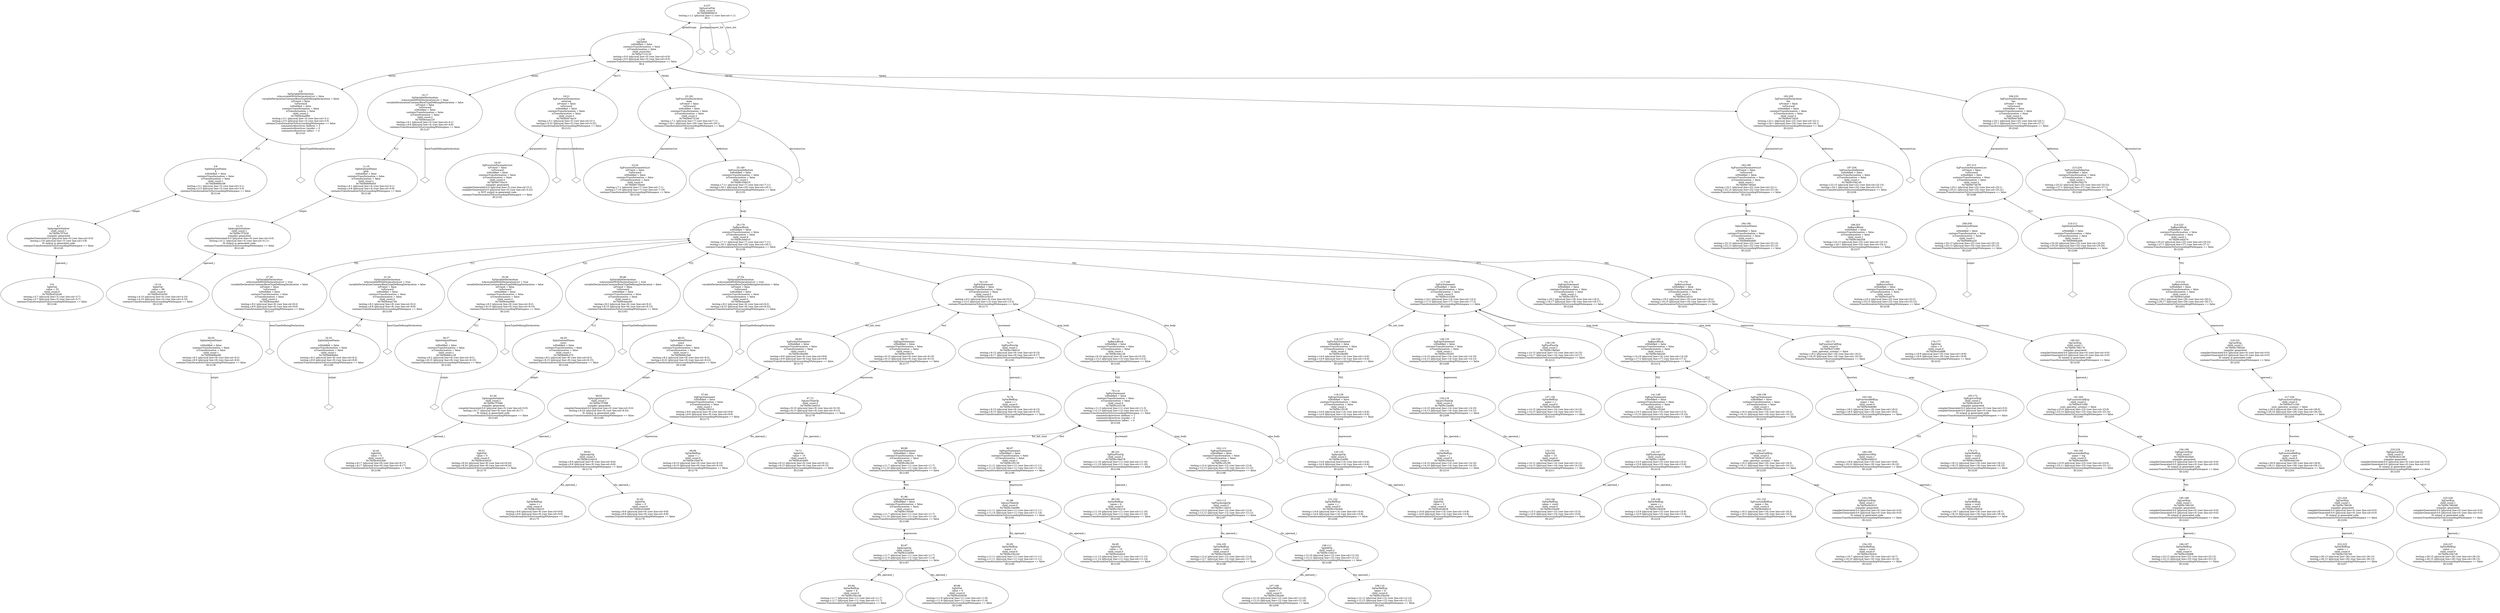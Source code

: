 digraph "G./testing.c.dot" {
"0x7fd59cd2d2e8"[label="5:6\nSgIntVal\n value = 55\nchild_count:0\n0x7fd59cd2d2e8\ntesting.c:3:7 (physical line=3) (raw line:col=3:7)\ntesting.c:3:7 (physical line=3) (raw line:col=3:7)\ncontainsTransformationToSurroundingWhitespace == false\nID:2146\n" ];
"0x7fd59c7f75c0"[label="4:7\nSgAssignInitializer\nchild_count:1\n0x7fd59c7f75c0\ncompiler generated\ncompilerGenerated:0:0 (physical line=0) (raw line:col=0:0)\ntesting.c:3:8 (physical line=3) (raw line:col=3:8)\nIS output in generated code\ncontainsTransformationToSurroundingWhitespace == false\nID:2145\n" ];
"0x7fd59c7f75c0" -> "0x7fd59cd2d2e8"[label="operand_i" dir=both ];
"0x7fd59d68bc08"[label="3:8\nSgInitializedName\nX\nisModified = false\ncontainsTransformation = false\nisTransformation = false\nchild_count:1\n0x7fd59d68bc08\ntesting.c:3:1 (physical line=3) (raw line:col=3:1)\ntesting.c:3:5 (physical line=3) (raw line:col=3:5)\ncontainsTransformationToSurroundingWhitespace == false\nID:2144\n" ];
"0x7fd59d68bc08" -> "0x7fd59c7f75c0"[label="initptr" dir=both ];
"0x7fd59cbadf90"[label="2:9\nSgVariableDeclaration\n isAssociatedWithDeclarationList = false \n variableDeclarationContainsBaseTypeDefiningDeclaration = false \n isFriend = false \n!isForward\nisModified = false\ncontainsTransformation = false\nisTransformation = false\nchild_count:2\n0x7fd59cbadf90\ntesting.c:3:1 (physical line=3) (raw line:col=3:1)\ntesting.c:3:5 (physical line=3) (raw line:col=3:5)\ncontainsTransformationToSurroundingWhitespace == false\ncomments/directives (before) = 2\ncomments/directives (inside) = 0\ncomments/directives (after)  = 0\nID:2143\n" ];
"0x7fd59cbadf90" -> "0x7fd59cbadf90__baseTypeDefiningDeclaration__null"[label="baseTypeDefiningDeclaration" dir=none ];
"0x7fd59cbadf90__baseTypeDefiningDeclaration__null"[label="" shape=diamond ];
"0x7fd59cbadf90" -> "0x7fd59d68bc08"[label="*[1]" dir=both ];
"0x7fd59cd2d350"[label="13:14\nSgIntVal\n value = 99\nchild_count:0\n0x7fd59cd2d350\ntesting.c:4:10 (physical line=4) (raw line:col=4:10)\ntesting.c:4:10 (physical line=4) (raw line:col=4:10)\ncontainsTransformationToSurroundingWhitespace == false\nID:2150\n" ];
"0x7fd59c7f7628"[label="12:15\nSgAssignInitializer\nchild_count:1\n0x7fd59c7f7628\ncompiler generated\ncompilerGenerated:0:0 (physical line=0) (raw line:col=0:0)\ntesting.c:4:11 (physical line=4) (raw line:col=4:11)\nIS output in generated code\ncontainsTransformationToSurroundingWhitespace == false\nID:2149\n" ];
"0x7fd59c7f7628" -> "0x7fd59cd2d350"[label="operand_i" dir=both ];
"0x7fd59d68bd50"[label="11:16\nSgInitializedName\nglob\nisModified = false\ncontainsTransformation = false\nisTransformation = false\nchild_count:1\n0x7fd59d68bd50\ntesting.c:4:1 (physical line=4) (raw line:col=4:1)\ntesting.c:4:8 (physical line=4) (raw line:col=4:8)\ncontainsTransformationToSurroundingWhitespace == false\nID:2148\n" ];
"0x7fd59d68bd50" -> "0x7fd59c7f7628"[label="initptr" dir=both ];
"0x7fd59cbae220"[label="10:17\nSgVariableDeclaration\n isAssociatedWithDeclarationList = false \n variableDeclarationContainsBaseTypeDefiningDeclaration = false \n isFriend = false \n!isForward\nisModified = false\ncontainsTransformation = false\nisTransformation = false\nchild_count:2\n0x7fd59cbae220\ntesting.c:4:1 (physical line=4) (raw line:col=4:1)\ntesting.c:4:8 (physical line=4) (raw line:col=4:8)\ncontainsTransformationToSurroundingWhitespace == false\nID:2147\n" ];
"0x7fd59cbae220" -> "0x7fd59cbae220__baseTypeDefiningDeclaration__null"[label="baseTypeDefiningDeclaration" dir=none ];
"0x7fd59cbae220__baseTypeDefiningDeclaration__null"[label="" shape=diamond ];
"0x7fd59cbae220" -> "0x7fd59d68bd50"[label="*[1]" dir=both ];
"0x7fd59d735a10"[label="19:20\nSgFunctionParameterList\n isFriend = false \n!isForward\nisModified = false\ncontainsTransformation = false\nisTransformation = false\nchild_count:0\n0x7fd59d735a10\ncompiler generated\ncompilerGenerated:0:0 (physical line=5) (raw line:col=5:1)\ncompilerGenerated:0:0 (physical line=5) (raw line:col=5:22)\nis NOT output in generated code\ncontainsTransformationToSurroundingWhitespace == false\nID:2152\n" ];
"0x7fd59d474a10"[label="18:21\nSgFunctionDeclaration\nexternal\n isFriend = false \nisForward\nisModified = false\ncontainsTransformation = false\nisTransformation = false\nchild_count:3\n0x7fd59d474a10\ntesting.c:5:1 (physical line=5) (raw line:col=5:1)\ntesting.c:5:22 (physical line=5) (raw line:col=5:22)\ncontainsTransformationToSurroundingWhitespace == false\nID:2151\n" ];
"0x7fd59d474a10" -> "0x7fd59d735a10"[label="parameterList" dir=both ];
"0x7fd59d474a10" -> "0x7fd59d474a10__decoratorList__null"[label="decoratorList" dir=none ];
"0x7fd59d474a10__decoratorList__null"[label="" shape=diamond ];
"0x7fd59d474a10" -> "0x7fd59d474a10__definition__null"[label="definition" dir=none ];
"0x7fd59d474a10__definition__null"[label="" shape=diamond ];
"0x7fd59d735eb0"[label="23:24\nSgFunctionParameterList\n isFriend = false \n!isForward\nisModified = false\ncontainsTransformation = false\nisTransformation = false\nchild_count:0\n0x7fd59d735eb0\ntesting.c:7:1 (physical line=7) (raw line:col=7:1)\ntesting.c:7:10 (physical line=7) (raw line:col=7:10)\ncontainsTransformationToSurroundingWhitespace == false\nID:2154\n" ];
"0x7fd59d68be98"[label="28:29\nSgInitializedName\ni\nisModified = false\ncontainsTransformation = false\nisTransformation = false\nchild_count:1\n0x7fd59d68be98\ntesting.c:8:2 (physical line=8) (raw line:col=8:2)\ntesting.c:8:6 (physical line=8) (raw line:col=8:6)\ncontainsTransformationToSurroundingWhitespace == false\nID:2158\n" ];
"0x7fd59d68be98" -> "0x7fd59d68be98__initptr__null"[label="initptr" dir=none ];
"0x7fd59d68be98__initptr__null"[label="" shape=diamond ];
"0x7fd59cbae4b0"[label="27:30\nSgVariableDeclaration\n isAssociatedWithDeclarationList = true \n variableDeclarationContainsBaseTypeDefiningDeclaration = false \n isFriend = false \n!isForward\nisModified = false\ncontainsTransformation = false\nisTransformation = false\nchild_count:2\n0x7fd59cbae4b0\ntesting.c:8:2 (physical line=8) (raw line:col=8:2)\ntesting.c:8:6 (physical line=8) (raw line:col=8:6)\ncontainsTransformationToSurroundingWhitespace == false\nID:2157\n" ];
"0x7fd59cbae4b0" -> "0x7fd59cbae4b0__baseTypeDefiningDeclaration__null"[label="baseTypeDefiningDeclaration" dir=none ];
"0x7fd59cbae4b0__baseTypeDefiningDeclaration__null"[label="" shape=diamond ];
"0x7fd59cbae4b0" -> "0x7fd59d68be98"[label="*[1]" dir=both ];
"0x7fd59d68bfe0"[label="32:33\nSgInitializedName\nj\nisModified = false\ncontainsTransformation = false\nisTransformation = false\nchild_count:1\n0x7fd59d68bfe0\ntesting.c:8:2 (physical line=8) (raw line:col=8:2)\ntesting.c:8:8 (physical line=8) (raw line:col=8:8)\ncontainsTransformationToSurroundingWhitespace == false\nID:2160\n" ];
"0x7fd59d68bfe0" -> "0x7fd59d68bfe0__initptr__null"[label="initptr" dir=none ];
"0x7fd59d68bfe0__initptr__null"[label="" shape=diamond ];
"0x7fd59cbae740"[label="31:34\nSgVariableDeclaration\n isAssociatedWithDeclarationList = true \n variableDeclarationContainsBaseTypeDefiningDeclaration = false \n isFriend = false \n!isForward\nisModified = false\ncontainsTransformation = false\nisTransformation = false\nchild_count:2\n0x7fd59cbae740\ntesting.c:8:2 (physical line=8) (raw line:col=8:2)\ntesting.c:8:8 (physical line=8) (raw line:col=8:8)\ncontainsTransformationToSurroundingWhitespace == false\nID:2159\n" ];
"0x7fd59cbae740" -> "0x7fd59cbae740__baseTypeDefiningDeclaration__null"[label="baseTypeDefiningDeclaration" dir=none ];
"0x7fd59cbae740__baseTypeDefiningDeclaration__null"[label="" shape=diamond ];
"0x7fd59cbae740" -> "0x7fd59d68bfe0"[label="*[1]" dir=both ];
"0x7fd59d68c128"[label="36:37\nSgInitializedName\nk\nisModified = false\ncontainsTransformation = false\nisTransformation = false\nchild_count:1\n0x7fd59d68c128\ntesting.c:8:2 (physical line=8) (raw line:col=8:2)\ntesting.c:8:10 (physical line=8) (raw line:col=8:10)\ncontainsTransformationToSurroundingWhitespace == false\nID:2162\n" ];
"0x7fd59d68c128" -> "0x7fd59d68c128__initptr__null"[label="initptr" dir=none ];
"0x7fd59d68c128__initptr__null"[label="" shape=diamond ];
"0x7fd59cbae9d0"[label="35:38\nSgVariableDeclaration\n isAssociatedWithDeclarationList = true \n variableDeclarationContainsBaseTypeDefiningDeclaration = false \n isFriend = false \n!isForward\nisModified = false\ncontainsTransformation = false\nisTransformation = false\nchild_count:2\n0x7fd59cbae9d0\ntesting.c:8:2 (physical line=8) (raw line:col=8:2)\ntesting.c:8:10 (physical line=8) (raw line:col=8:10)\ncontainsTransformationToSurroundingWhitespace == false\nID:2161\n" ];
"0x7fd59cbae9d0" -> "0x7fd59cbae9d0__baseTypeDefiningDeclaration__null"[label="baseTypeDefiningDeclaration" dir=none ];
"0x7fd59cbae9d0__baseTypeDefiningDeclaration__null"[label="" shape=diamond ];
"0x7fd59cbae9d0" -> "0x7fd59d68c128"[label="*[1]" dir=both ];
"0x7fd59cd2d3b8"[label="42:43\nSgIntVal\n value = 0\nchild_count:0\n0x7fd59cd2d3b8\ntesting.c:8:17 (physical line=8) (raw line:col=8:17)\ntesting.c:8:17 (physical line=8) (raw line:col=8:17)\ncontainsTransformationToSurroundingWhitespace == false\nID:2166\n" ];
"0x7fd59c7f7690"[label="41:44\nSgAssignInitializer\nchild_count:1\n0x7fd59c7f7690\ncompiler generated\ncompilerGenerated:0:0 (physical line=0) (raw line:col=0:0)\ntesting.c:8:17 (physical line=8) (raw line:col=8:17)\nIS output in generated code\ncontainsTransformationToSurroundingWhitespace == false\nID:2165\n" ];
"0x7fd59c7f7690" -> "0x7fd59cd2d3b8"[label="operand_i" dir=both ];
"0x7fd59d68c270"[label="40:45\nSgInitializedName\nsum1\nisModified = false\ncontainsTransformation = false\nisTransformation = false\nchild_count:1\n0x7fd59d68c270\ntesting.c:8:2 (physical line=8) (raw line:col=8:2)\ntesting.c:8:15 (physical line=8) (raw line:col=8:15)\ncontainsTransformationToSurroundingWhitespace == false\nID:2164\n" ];
"0x7fd59d68c270" -> "0x7fd59c7f7690"[label="initptr" dir=both ];
"0x7fd59cbaec60"[label="39:46\nSgVariableDeclaration\n isAssociatedWithDeclarationList = true \n variableDeclarationContainsBaseTypeDefiningDeclaration = false \n isFriend = false \n!isForward\nisModified = false\ncontainsTransformation = false\nisTransformation = false\nchild_count:2\n0x7fd59cbaec60\ntesting.c:8:2 (physical line=8) (raw line:col=8:2)\ntesting.c:8:15 (physical line=8) (raw line:col=8:15)\ncontainsTransformationToSurroundingWhitespace == false\nID:2163\n" ];
"0x7fd59cbaec60" -> "0x7fd59cbaec60__baseTypeDefiningDeclaration__null"[label="baseTypeDefiningDeclaration" dir=none ];
"0x7fd59cbaec60__baseTypeDefiningDeclaration__null"[label="" shape=diamond ];
"0x7fd59cbaec60" -> "0x7fd59d68c270"[label="*[1]" dir=both ];
"0x7fd59cd2d420"[label="50:51\nSgIntVal\n value = 0\nchild_count:0\n0x7fd59cd2d420\ntesting.c:8:24 (physical line=8) (raw line:col=8:24)\ntesting.c:8:24 (physical line=8) (raw line:col=8:24)\ncontainsTransformationToSurroundingWhitespace == false\nID:2170\n" ];
"0x7fd59c7f76f8"[label="49:52\nSgAssignInitializer\nchild_count:1\n0x7fd59c7f76f8\ncompiler generated\ncompilerGenerated:0:0 (physical line=0) (raw line:col=0:0)\ntesting.c:8:24 (physical line=8) (raw line:col=8:24)\nIS output in generated code\ncontainsTransformationToSurroundingWhitespace == false\nID:2169\n" ];
"0x7fd59c7f76f8" -> "0x7fd59cd2d420"[label="operand_i" dir=both ];
"0x7fd59d68c3b8"[label="48:53\nSgInitializedName\nsum2\nisModified = false\ncontainsTransformation = false\nisTransformation = false\nchild_count:1\n0x7fd59d68c3b8\ntesting.c:8:2 (physical line=8) (raw line:col=8:2)\ntesting.c:8:22 (physical line=8) (raw line:col=8:22)\ncontainsTransformationToSurroundingWhitespace == false\nID:2168\n" ];
"0x7fd59d68c3b8" -> "0x7fd59c7f76f8"[label="initptr" dir=both ];
"0x7fd59cbaeef0"[label="47:54\nSgVariableDeclaration\n isAssociatedWithDeclarationList = true \n variableDeclarationContainsBaseTypeDefiningDeclaration = false \n isFriend = false \n!isForward\nisModified = false\ncontainsTransformation = false\nisTransformation = false\nchild_count:2\n0x7fd59cbaeef0\ntesting.c:8:2 (physical line=8) (raw line:col=8:2)\ntesting.c:8:22 (physical line=8) (raw line:col=8:22)\ncontainsTransformationToSurroundingWhitespace == false\nID:2167\n" ];
"0x7fd59cbaeef0" -> "0x7fd59cbaeef0__baseTypeDefiningDeclaration__null"[label="baseTypeDefiningDeclaration" dir=none ];
"0x7fd59cbaeef0__baseTypeDefiningDeclaration__null"[label="" shape=diamond ];
"0x7fd59cbaeef0" -> "0x7fd59d68c3b8"[label="*[1]" dir=both ];
"0x7fd59c25b010"[label="59:60\nSgVarRefExp\n name = i\nchild_count:0\n0x7fd59c25b010\ntesting.c:9:6 (physical line=9) (raw line:col=9:6)\ntesting.c:9:6 (physical line=9) (raw line:col=9:6)\ncontainsTransformationToSurroundingWhitespace == false\nID:2175\n" ];
"0x7fd59cd2d488"[label="61:62\nSgIntVal\n value = 0\nchild_count:0\n0x7fd59cd2d488\ntesting.c:9:8 (physical line=9) (raw line:col=9:8)\ntesting.c:9:8 (physical line=9) (raw line:col=9:8)\ncontainsTransformationToSurroundingWhitespace == false\nID:2176\n" ];
"0x7fd59c224010"[label="58:63\nSgAssignOp\nchild_count:2\n0x7fd59c224010\ntesting.c:9:6 (physical line=9) (raw line:col=9:6)\ntesting.c:9:8 (physical line=9) (raw line:col=9:8)\ncontainsTransformationToSurroundingWhitespace == false\nID:2174\n" ];
"0x7fd59c224010" -> "0x7fd59c25b010"[label="lhs_operand_i" dir=both ];
"0x7fd59c224010" -> "0x7fd59cd2d488"[label="rhs_operand_i" dir=both ];
"0x7fd59c1f5010"[label="57:64\nSgExprStatement\nisModified = false\ncontainsTransformation = false\nisTransformation = false\nchild_count:1\n0x7fd59c1f5010\ntesting.c:9:6 (physical line=9) (raw line:col=9:6)\ntesting.c:9:9 (physical line=9) (raw line:col=9:9)\ncontainsTransformationToSurroundingWhitespace == false\nID:2173\n" ];
"0x7fd59c1f5010" -> "0x7fd59c224010"[label="expression" dir=both ];
"0x7fd59c28e080"[label="56:65\nSgForInitStatement\nisModified = false\ncontainsTransformation = false\nisTransformation = false\nchild_count:1\n0x7fd59c28e080\ntesting.c:9:6 (physical line=9) (raw line:col=9:6)\ntesting.c:9:9 (physical line=9) (raw line:col=9:9)\ncontainsTransformationToSurroundingWhitespace == false\nID:2172\n" ];
"0x7fd59c28e080" -> "0x7fd59c1f5010"[label="*[0]" dir=both ];
"0x7fd59c25b078"[label="68:69\nSgVarRefExp\n name = i\nchild_count:0\n0x7fd59c25b078\ntesting.c:9:10 (physical line=9) (raw line:col=9:10)\ntesting.c:9:10 (physical line=9) (raw line:col=9:10)\ncontainsTransformationToSurroundingWhitespace == false\nID:2179\n" ];
"0x7fd59cd2d4f0"[label="70:71\nSgIntVal\n value = 10\nchild_count:0\n0x7fd59cd2d4f0\ntesting.c:9:12 (physical line=9) (raw line:col=9:12)\ntesting.c:9:13 (physical line=9) (raw line:col=9:13)\ncontainsTransformationToSurroundingWhitespace == false\nID:2180\n" ];
"0x7fd59c1be010"[label="67:72\nSgLessThanOp\nchild_count:2\n0x7fd59c1be010\ntesting.c:9:10 (physical line=9) (raw line:col=9:10)\ntesting.c:9:13 (physical line=9) (raw line:col=9:13)\ncontainsTransformationToSurroundingWhitespace == false\nID:2178\n" ];
"0x7fd59c1be010" -> "0x7fd59c25b078"[label="lhs_operand_i" dir=both ];
"0x7fd59c1be010" -> "0x7fd59cd2d4f0"[label="rhs_operand_i" dir=both ];
"0x7fd59c1f5070"[label="66:73\nSgExprStatement\nisModified = false\ncontainsTransformation = false\nisTransformation = false\nchild_count:1\n0x7fd59c1f5070\ntesting.c:9:10 (physical line=9) (raw line:col=9:10)\ntesting.c:9:13 (physical line=9) (raw line:col=9:13)\ncontainsTransformationToSurroundingWhitespace == false\nID:2177\n" ];
"0x7fd59c1f5070" -> "0x7fd59c1be010"[label="expression" dir=both ];
"0x7fd59c25b0e0"[label="75:76\nSgVarRefExp\n name = i\nchild_count:0\n0x7fd59c25b0e0\ntesting.c:9:15 (physical line=9) (raw line:col=9:15)\ntesting.c:9:15 (physical line=9) (raw line:col=9:15)\ncontainsTransformationToSurroundingWhitespace == false\nID:2182\n" ];
"0x7fd59c18b010"[label="74:77\nSgPlusPlusOp\nchild_count:1\n0x7fd59c18b010\ntesting.c:9:15 (physical line=9) (raw line:col=9:15)\ntesting.c:9:17 (physical line=9) (raw line:col=9:17)\ncontainsTransformationToSurroundingWhitespace == false\nID:2181\n" ];
"0x7fd59c18b010" -> "0x7fd59c25b0e0"[label="operand_i" dir=both ];
"0x7fd59c25b148"[label="83:84\nSgVarRefExp\n name = k\nchild_count:0\n0x7fd59c25b148\ntesting.c:11:7 (physical line=11) (raw line:col=11:7)\ntesting.c:11:7 (physical line=11) (raw line:col=11:7)\ncontainsTransformationToSurroundingWhitespace == false\nID:2188\n" ];
"0x7fd59cd2d558"[label="85:86\nSgIntVal\n value = 0\nchild_count:0\n0x7fd59cd2d558\ntesting.c:11:9 (physical line=11) (raw line:col=11:9)\ntesting.c:11:9 (physical line=11) (raw line:col=11:9)\ncontainsTransformationToSurroundingWhitespace == false\nID:2189\n" ];
"0x7fd59c224080"[label="82:87\nSgAssignOp\nchild_count:2\n0x7fd59c224080\ntesting.c:11:7 (physical line=11) (raw line:col=11:7)\ntesting.c:11:9 (physical line=11) (raw line:col=11:9)\ncontainsTransformationToSurroundingWhitespace == false\nID:2187\n" ];
"0x7fd59c224080" -> "0x7fd59c25b148"[label="lhs_operand_i" dir=both ];
"0x7fd59c224080" -> "0x7fd59cd2d558"[label="rhs_operand_i" dir=both ];
"0x7fd59c1f50d0"[label="81:88\nSgExprStatement\nisModified = false\ncontainsTransformation = false\nisTransformation = false\nchild_count:1\n0x7fd59c1f50d0\ntesting.c:11:7 (physical line=11) (raw line:col=11:7)\ntesting.c:11:10 (physical line=11) (raw line:col=11:10)\ncontainsTransformationToSurroundingWhitespace == false\nID:2186\n" ];
"0x7fd59c1f50d0" -> "0x7fd59c224080"[label="expression" dir=both ];
"0x7fd59c28e160"[label="80:89\nSgForInitStatement\nisModified = false\ncontainsTransformation = false\nisTransformation = false\nchild_count:1\n0x7fd59c28e160\ntesting.c:11:7 (physical line=11) (raw line:col=11:7)\ntesting.c:11:10 (physical line=11) (raw line:col=11:10)\ncontainsTransformationToSurroundingWhitespace == false\nID:2185\n" ];
"0x7fd59c28e160" -> "0x7fd59c1f50d0"[label="*[0]" dir=both ];
"0x7fd59c25b1b0"[label="92:93\nSgVarRefExp\n name = k\nchild_count:0\n0x7fd59c25b1b0\ntesting.c:11:11 (physical line=11) (raw line:col=11:11)\ntesting.c:11:11 (physical line=11) (raw line:col=11:11)\ncontainsTransformationToSurroundingWhitespace == false\nID:2192\n" ];
"0x7fd59cd2d5c0"[label="94:95\nSgIntVal\n value = 10\nchild_count:0\n0x7fd59cd2d5c0\ntesting.c:11:13 (physical line=11) (raw line:col=11:13)\ntesting.c:11:14 (physical line=11) (raw line:col=11:14)\ncontainsTransformationToSurroundingWhitespace == false\nID:2193\n" ];
"0x7fd59c1be080"[label="91:96\nSgLessThanOp\nchild_count:2\n0x7fd59c1be080\ntesting.c:11:11 (physical line=11) (raw line:col=11:11)\ntesting.c:11:14 (physical line=11) (raw line:col=11:14)\ncontainsTransformationToSurroundingWhitespace == false\nID:2191\n" ];
"0x7fd59c1be080" -> "0x7fd59c25b1b0"[label="lhs_operand_i" dir=both ];
"0x7fd59c1be080" -> "0x7fd59cd2d5c0"[label="rhs_operand_i" dir=both ];
"0x7fd59c1f5130"[label="90:97\nSgExprStatement\nisModified = false\ncontainsTransformation = false\nisTransformation = false\nchild_count:1\n0x7fd59c1f5130\ntesting.c:11:11 (physical line=11) (raw line:col=11:11)\ntesting.c:11:14 (physical line=11) (raw line:col=11:14)\ncontainsTransformationToSurroundingWhitespace == false\nID:2190\n" ];
"0x7fd59c1f5130" -> "0x7fd59c1be080"[label="expression" dir=both ];
"0x7fd59c25b218"[label="99:100\nSgVarRefExp\n name = k\nchild_count:0\n0x7fd59c25b218\ntesting.c:11:16 (physical line=11) (raw line:col=11:16)\ntesting.c:11:16 (physical line=11) (raw line:col=11:16)\ncontainsTransformationToSurroundingWhitespace == false\nID:2195\n" ];
"0x7fd59c18b078"[label="98:101\nSgPlusPlusOp\nchild_count:1\n0x7fd59c18b078\ntesting.c:11:16 (physical line=11) (raw line:col=11:16)\ntesting.c:11:18 (physical line=11) (raw line:col=11:18)\ncontainsTransformationToSurroundingWhitespace == false\nID:2194\n" ];
"0x7fd59c18b078" -> "0x7fd59c25b218"[label="operand_i" dir=both ];
"0x7fd59c25b280"[label="104:105\nSgVarRefExp\n name = sum1\nchild_count:0\n0x7fd59c25b280\ntesting.c:12:4 (physical line=12) (raw line:col=12:4)\ntesting.c:12:7 (physical line=12) (raw line:col=12:7)\ncontainsTransformationToSurroundingWhitespace == false\nID:2198\n" ];
"0x7fd59c25b2e8"[label="107:108\nSgVarRefExp\n name = i\nchild_count:0\n0x7fd59c25b2e8\ntesting.c:12:10 (physical line=12) (raw line:col=12:10)\ntesting.c:12:10 (physical line=12) (raw line:col=12:10)\ncontainsTransformationToSurroundingWhitespace == false\nID:2200\n" ];
"0x7fd59c25b350"[label="109:110\nSgVarRefExp\n name = k\nchild_count:0\n0x7fd59c25b350\ntesting.c:12:12 (physical line=12) (raw line:col=12:12)\ntesting.c:12:12 (physical line=12) (raw line:col=12:12)\ncontainsTransformationToSurroundingWhitespace == false\nID:2201\n" ];
"0x7fd59c154010"[label="106:111\nSgAddOp\nchild_count:2\n0x7fd59c154010\ntesting.c:12:10 (physical line=12) (raw line:col=12:10)\ntesting.c:12:12 (physical line=12) (raw line:col=12:12)\ncontainsTransformationToSurroundingWhitespace == false\nID:2199\n" ];
"0x7fd59c154010" -> "0x7fd59c25b2e8"[label="lhs_operand_i" dir=both ];
"0x7fd59c154010" -> "0x7fd59c25b350"[label="rhs_operand_i" dir=both ];
"0x7fd59c11d010"[label="103:112\nSgPlusAssignOp\nchild_count:2\n0x7fd59c11d010\ntesting.c:12:4 (physical line=12) (raw line:col=12:4)\ntesting.c:12:12 (physical line=12) (raw line:col=12:12)\ncontainsTransformationToSurroundingWhitespace == false\nID:2197\n" ];
"0x7fd59c11d010" -> "0x7fd59c25b280"[label="lhs_operand_i" dir=both ];
"0x7fd59c11d010" -> "0x7fd59c154010"[label="rhs_operand_i" dir=both ];
"0x7fd59c1f5190"[label="102:113\nSgExprStatement\nisModified = false\ncontainsTransformation = false\nisTransformation = false\nchild_count:1\n0x7fd59c1f5190\ntesting.c:12:4 (physical line=12) (raw line:col=12:4)\ntesting.c:12:13 (physical line=12) (raw line:col=12:13)\ncontainsTransformationToSurroundingWhitespace == false\nID:2196\n" ];
"0x7fd59c1f5190" -> "0x7fd59c11d010"[label="expression" dir=both ];
"0x7fd59c2c5138"[label="79:114\nSgForStatement\nisModified = false\ncontainsTransformation = false\nisTransformation = false\nchild_count:5\n0x7fd59c2c5138\ntesting.c:11:3 (physical line=11) (raw line:col=11:3)\ntesting.c:12:13 (physical line=12) (raw line:col=12:13)\ncontainsTransformationToSurroundingWhitespace == false\ncomments/directives (before) = 1\ncomments/directives (inside) = 0\ncomments/directives (after)  = 0\nID:2184\n" ];
"0x7fd59c2c5138" -> "0x7fd59c28e160"[label="for_init_stmt" dir=both ];
"0x7fd59c2c5138" -> "0x7fd59c1f5130"[label="test" dir=both ];
"0x7fd59c2c5138" -> "0x7fd59c18b078"[label="increment" dir=both ];
"0x7fd59c2c5138" -> "0x7fd59c1f5190"[label="loop_body" dir=both ];
"0x7fd59c2c5138" -> "0x7fd59c2c5138__else_body__null"[label="else_body" dir=none ];
"0x7fd59c2c5138__else_body__null"[label="" shape=diamond ];
"0x7fd59c3eb128"[label="78:115\nSgBasicBlock\nisModified = false\ncontainsTransformation = false\nisTransformation = false\nchild_count:1\n0x7fd59c3eb128\ntesting.c:9:19 (physical line=9) (raw line:col=9:19)\ntesting.c:13:2 (physical line=13) (raw line:col=13:2)\ncontainsTransformationToSurroundingWhitespace == false\nID:2183\n" ];
"0x7fd59c3eb128" -> "0x7fd59c2c5138"[label="*[0]" dir=both ];
"0x7fd59c2c5010"[label="55:116\nSgForStatement\nisModified = false\ncontainsTransformation = false\nisTransformation = false\nchild_count:5\n0x7fd59c2c5010\ntesting.c:9:2 (physical line=9) (raw line:col=9:2)\ntesting.c:13:2 (physical line=13) (raw line:col=13:2)\ncontainsTransformationToSurroundingWhitespace == false\nID:2171\n" ];
"0x7fd59c2c5010" -> "0x7fd59c28e080"[label="for_init_stmt" dir=both ];
"0x7fd59c2c5010" -> "0x7fd59c1f5070"[label="test" dir=both ];
"0x7fd59c2c5010" -> "0x7fd59c18b010"[label="increment" dir=both ];
"0x7fd59c2c5010" -> "0x7fd59c3eb128"[label="loop_body" dir=both ];
"0x7fd59c2c5010" -> "0x7fd59c2c5010__else_body__null"[label="else_body" dir=none ];
"0x7fd59c2c5010__else_body__null"[label="" shape=diamond ];
"0x7fd59c25b3b8"[label="121:122\nSgVarRefExp\n name = j\nchild_count:0\n0x7fd59c25b3b8\ntesting.c:14:6 (physical line=14) (raw line:col=14:6)\ntesting.c:14:6 (physical line=14) (raw line:col=14:6)\ncontainsTransformationToSurroundingWhitespace == false\nID:2206\n" ];
"0x7fd59cd2d628"[label="123:124\nSgIntVal\n value = 0\nchild_count:0\n0x7fd59cd2d628\ntesting.c:14:8 (physical line=14) (raw line:col=14:8)\ntesting.c:14:8 (physical line=14) (raw line:col=14:8)\ncontainsTransformationToSurroundingWhitespace == false\nID:2207\n" ];
"0x7fd59c2240f0"[label="120:125\nSgAssignOp\nchild_count:2\n0x7fd59c2240f0\ntesting.c:14:6 (physical line=14) (raw line:col=14:6)\ntesting.c:14:8 (physical line=14) (raw line:col=14:8)\ncontainsTransformationToSurroundingWhitespace == false\nID:2205\n" ];
"0x7fd59c2240f0" -> "0x7fd59c25b3b8"[label="lhs_operand_i" dir=both ];
"0x7fd59c2240f0" -> "0x7fd59cd2d628"[label="rhs_operand_i" dir=both ];
"0x7fd59c1f51f0"[label="119:126\nSgExprStatement\nisModified = false\ncontainsTransformation = false\nisTransformation = false\nchild_count:1\n0x7fd59c1f51f0\ntesting.c:14:6 (physical line=14) (raw line:col=14:6)\ntesting.c:14:9 (physical line=14) (raw line:col=14:9)\ncontainsTransformationToSurroundingWhitespace == false\nID:2204\n" ];
"0x7fd59c1f51f0" -> "0x7fd59c2240f0"[label="expression" dir=both ];
"0x7fd59c28e0f0"[label="118:127\nSgForInitStatement\nisModified = false\ncontainsTransformation = false\nisTransformation = false\nchild_count:1\n0x7fd59c28e0f0\ntesting.c:14:6 (physical line=14) (raw line:col=14:6)\ntesting.c:14:9 (physical line=14) (raw line:col=14:9)\ncontainsTransformationToSurroundingWhitespace == false\nID:2203\n" ];
"0x7fd59c28e0f0" -> "0x7fd59c1f51f0"[label="*[0]" dir=both ];
"0x7fd59c25b420"[label="130:131\nSgVarRefExp\n name = j\nchild_count:0\n0x7fd59c25b420\ntesting.c:14:10 (physical line=14) (raw line:col=14:10)\ntesting.c:14:10 (physical line=14) (raw line:col=14:10)\ncontainsTransformationToSurroundingWhitespace == false\nID:2210\n" ];
"0x7fd59cd2d690"[label="132:133\nSgIntVal\n value = 10\nchild_count:0\n0x7fd59cd2d690\ntesting.c:14:12 (physical line=14) (raw line:col=14:12)\ntesting.c:14:13 (physical line=14) (raw line:col=14:13)\ncontainsTransformationToSurroundingWhitespace == false\nID:2211\n" ];
"0x7fd59c1be0f0"[label="129:134\nSgLessThanOp\nchild_count:2\n0x7fd59c1be0f0\ntesting.c:14:10 (physical line=14) (raw line:col=14:10)\ntesting.c:14:13 (physical line=14) (raw line:col=14:13)\ncontainsTransformationToSurroundingWhitespace == false\nID:2209\n" ];
"0x7fd59c1be0f0" -> "0x7fd59c25b420"[label="lhs_operand_i" dir=both ];
"0x7fd59c1be0f0" -> "0x7fd59cd2d690"[label="rhs_operand_i" dir=both ];
"0x7fd59c1f5250"[label="128:135\nSgExprStatement\nisModified = false\ncontainsTransformation = false\nisTransformation = false\nchild_count:1\n0x7fd59c1f5250\ntesting.c:14:10 (physical line=14) (raw line:col=14:10)\ntesting.c:14:13 (physical line=14) (raw line:col=14:13)\ncontainsTransformationToSurroundingWhitespace == false\nID:2208\n" ];
"0x7fd59c1f5250" -> "0x7fd59c1be0f0"[label="expression" dir=both ];
"0x7fd59c25b488"[label="137:138\nSgVarRefExp\n name = j\nchild_count:0\n0x7fd59c25b488\ntesting.c:14:15 (physical line=14) (raw line:col=14:15)\ntesting.c:14:15 (physical line=14) (raw line:col=14:15)\ncontainsTransformationToSurroundingWhitespace == false\nID:2213\n" ];
"0x7fd59c18b0e0"[label="136:139\nSgPlusPlusOp\nchild_count:1\n0x7fd59c18b0e0\ntesting.c:14:15 (physical line=14) (raw line:col=14:15)\ntesting.c:14:17 (physical line=14) (raw line:col=14:17)\ncontainsTransformationToSurroundingWhitespace == false\nID:2212\n" ];
"0x7fd59c18b0e0" -> "0x7fd59c25b488"[label="operand_i" dir=both ];
"0x7fd59c25b4f0"[label="143:144\nSgVarRefExp\n name = sum2\nchild_count:0\n0x7fd59c25b4f0\ntesting.c:15:3 (physical line=15) (raw line:col=15:3)\ntesting.c:15:6 (physical line=15) (raw line:col=15:6)\ncontainsTransformationToSurroundingWhitespace == false\nID:2217\n" ];
"0x7fd59c25b558"[label="145:146\nSgVarRefExp\n name = j\nchild_count:0\n0x7fd59c25b558\ntesting.c:15:9 (physical line=15) (raw line:col=15:9)\ntesting.c:15:9 (physical line=15) (raw line:col=15:9)\ncontainsTransformationToSurroundingWhitespace == false\nID:2218\n" ];
"0x7fd59c11d080"[label="142:147\nSgPlusAssignOp\nchild_count:2\n0x7fd59c11d080\ntesting.c:15:3 (physical line=15) (raw line:col=15:3)\ntesting.c:15:9 (physical line=15) (raw line:col=15:9)\ncontainsTransformationToSurroundingWhitespace == false\nID:2216\n" ];
"0x7fd59c11d080" -> "0x7fd59c25b4f0"[label="lhs_operand_i" dir=both ];
"0x7fd59c11d080" -> "0x7fd59c25b558"[label="rhs_operand_i" dir=both ];
"0x7fd59c1f52b0"[label="141:148\nSgExprStatement\nisModified = false\ncontainsTransformation = false\nisTransformation = false\nchild_count:1\n0x7fd59c1f52b0\ntesting.c:15:3 (physical line=15) (raw line:col=15:3)\ntesting.c:15:10 (physical line=15) (raw line:col=15:10)\ncontainsTransformationToSurroundingWhitespace == false\nID:2215\n" ];
"0x7fd59c1f52b0" -> "0x7fd59c11d080"[label="expression" dir=both ];
"0x7fd59c0e6010"[label="151:152\nSgFunctionRefExp\n name = foo\nchild_count:0\n0x7fd59c0e6010\ntesting.c:16:3 (physical line=16) (raw line:col=16:3)\ntesting.c:16:5 (physical line=16) (raw line:col=16:5)\ncontainsTransformationToSurroundingWhitespace == false\nID:2221\n" ];
"0x7fd59c25b5c0"[label="154:155\nSgVarRefExp\n name = sum2\nchild_count:0\n0x7fd59c25b5c0\ntesting.c:16:7 (physical line=16) (raw line:col=16:7)\ntesting.c:16:10 (physical line=16) (raw line:col=16:10)\ncontainsTransformationToSurroundingWhitespace == false\nID:2223\n" ];
"0x7fd59c0b3010"[label="153:156\nSgExprListExp\nchild_count:1\n0x7fd59c0b3010\ncompiler generated\ncompilerGenerated:0:0 (physical line=0) (raw line:col=0:0)\ncompilerGenerated:0:0 (physical line=0) (raw line:col=0:0)\nIS output in generated code\ncontainsTransformationToSurroundingWhitespace == false\nID:2222\n" ];
"0x7fd59c0b3010" -> "0x7fd59c25b5c0"[label="*[0]" dir=both ];
"0x7fd59c07c010"[label="150:157\nSgFunctionCallExp\nchild_count:2\n0x7fd59c07c010\nuses_operator_syntax() = false\ntesting.c:16:3 (physical line=16) (raw line:col=16:3)\ntesting.c:16:11 (physical line=16) (raw line:col=16:11)\ncontainsTransformationToSurroundingWhitespace == false\nID:2220\n" ];
"0x7fd59c07c010" -> "0x7fd59c0e6010"[label="function" dir=both ];
"0x7fd59c07c010" -> "0x7fd59c0b3010"[label="args" dir=both ];
"0x7fd59c1f5310"[label="149:158\nSgExprStatement\nisModified = false\ncontainsTransformation = false\nisTransformation = false\nchild_count:1\n0x7fd59c1f5310\ntesting.c:16:3 (physical line=16) (raw line:col=16:3)\ntesting.c:16:12 (physical line=16) (raw line:col=16:12)\ncontainsTransformationToSurroundingWhitespace == false\nID:2219\n" ];
"0x7fd59c1f5310" -> "0x7fd59c07c010"[label="expression" dir=both ];
"0x7fd59c3eb240"[label="140:159\nSgBasicBlock\nisModified = false\ncontainsTransformation = false\nisTransformation = false\nchild_count:2\n0x7fd59c3eb240\ntesting.c:14:19 (physical line=14) (raw line:col=14:19)\ntesting.c:17:2 (physical line=17) (raw line:col=17:2)\ncontainsTransformationToSurroundingWhitespace == false\nID:2214\n" ];
"0x7fd59c3eb240" -> "0x7fd59c1f52b0"[label="*[0]" dir=both ];
"0x7fd59c3eb240" -> "0x7fd59c1f5310"[label="*[1]" dir=both ];
"0x7fd59c2c5260"[label="117:160\nSgForStatement\nisModified = false\ncontainsTransformation = false\nisTransformation = false\nchild_count:5\n0x7fd59c2c5260\ntesting.c:14:2 (physical line=14) (raw line:col=14:2)\ntesting.c:17:2 (physical line=17) (raw line:col=17:2)\ncontainsTransformationToSurroundingWhitespace == false\nID:2202\n" ];
"0x7fd59c2c5260" -> "0x7fd59c28e0f0"[label="for_init_stmt" dir=both ];
"0x7fd59c2c5260" -> "0x7fd59c1f5250"[label="test" dir=both ];
"0x7fd59c2c5260" -> "0x7fd59c18b0e0"[label="increment" dir=both ];
"0x7fd59c2c5260" -> "0x7fd59c3eb240"[label="loop_body" dir=both ];
"0x7fd59c2c5260" -> "0x7fd59c2c5260__else_body__null"[label="else_body" dir=none ];
"0x7fd59c2c5260__else_body__null"[label="" shape=diamond ];
"0x7fd59c0e6080"[label="163:164\nSgFunctionRefExp\n name = bar\nchild_count:0\n0x7fd59c0e6080\ntesting.c:18:2 (physical line=18) (raw line:col=18:2)\ntesting.c:18:4 (physical line=18) (raw line:col=18:4)\ncontainsTransformationToSurroundingWhitespace == false\nID:2226\n" ];
"0x7fd59c25b628"[label="167:168\nSgVarRefExp\n name = sum1\nchild_count:0\n0x7fd59c25b628\ntesting.c:18:7 (physical line=18) (raw line:col=18:7)\ntesting.c:18:10 (physical line=18) (raw line:col=18:10)\ncontainsTransformationToSurroundingWhitespace == false\nID:2229\n" ];
"0x7fd59c049010"[label="166:169\nSgAddressOfOp\nchild_count:1\n0x7fd59c049010\ntesting.c:18:6 (physical line=18) (raw line:col=18:6)\ntesting.c:18:10 (physical line=18) (raw line:col=18:10)\ncontainsTransformationToSurroundingWhitespace == false\nID:2228\n" ];
"0x7fd59c049010" -> "0x7fd59c25b628"[label="operand_i" dir=both ];
"0x7fd59c25b690"[label="170:171\nSgVarRefExp\n name = sum2\nchild_count:0\n0x7fd59c25b690\ntesting.c:18:12 (physical line=18) (raw line:col=18:12)\ntesting.c:18:15 (physical line=18) (raw line:col=18:15)\ncontainsTransformationToSurroundingWhitespace == false\nID:2230\n" ];
"0x7fd59c0b3078"[label="165:172\nSgExprListExp\nchild_count:2\n0x7fd59c0b3078\ncompiler generated\ncompilerGenerated:0:0 (physical line=0) (raw line:col=0:0)\ncompilerGenerated:0:0 (physical line=0) (raw line:col=0:0)\nIS output in generated code\ncontainsTransformationToSurroundingWhitespace == false\nID:2227\n" ];
"0x7fd59c0b3078" -> "0x7fd59c049010"[label="*[0]" dir=both ];
"0x7fd59c0b3078" -> "0x7fd59c25b690"[label="*[1]" dir=both ];
"0x7fd59c07c080"[label="162:173\nSgFunctionCallExp\nchild_count:2\n0x7fd59c07c080\nuses_operator_syntax() = false\ntesting.c:18:2 (physical line=18) (raw line:col=18:2)\ntesting.c:18:16 (physical line=18) (raw line:col=18:16)\ncontainsTransformationToSurroundingWhitespace == false\nID:2225\n" ];
"0x7fd59c07c080" -> "0x7fd59c0e6080"[label="function" dir=both ];
"0x7fd59c07c080" -> "0x7fd59c0b3078"[label="args" dir=both ];
"0x7fd59c1f5370"[label="161:174\nSgExprStatement\nisModified = false\ncontainsTransformation = false\nisTransformation = false\nchild_count:1\n0x7fd59c1f5370\ntesting.c:18:2 (physical line=18) (raw line:col=18:2)\ntesting.c:18:17 (physical line=18) (raw line:col=18:17)\ncontainsTransformationToSurroundingWhitespace == false\nID:2224\n" ];
"0x7fd59c1f5370" -> "0x7fd59c07c080"[label="expression" dir=both ];
"0x7fd59cd2d6f8"[label="176:177\nSgIntVal\n value = 0\nchild_count:0\n0x7fd59cd2d6f8\ntesting.c:19:9 (physical line=19) (raw line:col=19:9)\ntesting.c:19:9 (physical line=19) (raw line:col=19:9)\ncontainsTransformationToSurroundingWhitespace == false\nID:2232\n" ];
"0x7fd59c01a010"[label="175:178\nSgReturnStmt\nisModified = false\ncontainsTransformation = false\nisTransformation = false\nchild_count:1\n0x7fd59c01a010\ntesting.c:19:2 (physical line=19) (raw line:col=19:2)\ntesting.c:19:10 (physical line=19) (raw line:col=19:10)\ncontainsTransformationToSurroundingWhitespace == false\nID:2231\n" ];
"0x7fd59c01a010" -> "0x7fd59cd2d6f8"[label="expression" dir=both ];
"0x7fd59c3eb010"[label="26:179\nSgBasicBlock\nisModified = false\ncontainsTransformation = false\nisTransformation = false\nchild_count:9\n0x7fd59c3eb010\ntesting.c:7:11 (physical line=7) (raw line:col=7:11)\ntesting.c:20:1 (physical line=20) (raw line:col=20:1)\ncontainsTransformationToSurroundingWhitespace == false\nID:2156\n" ];
"0x7fd59c3eb010" -> "0x7fd59cbae4b0"[label="*[0]" dir=both ];
"0x7fd59c3eb010" -> "0x7fd59cbae740"[label="*[1]" dir=both ];
"0x7fd59c3eb010" -> "0x7fd59cbae9d0"[label="*[2]" dir=both ];
"0x7fd59c3eb010" -> "0x7fd59cbaec60"[label="*[3]" dir=both ];
"0x7fd59c3eb010" -> "0x7fd59cbaeef0"[label="*[4]" dir=both ];
"0x7fd59c3eb010" -> "0x7fd59c2c5010"[label="*[5]" dir=both ];
"0x7fd59c3eb010" -> "0x7fd59c2c5260"[label="*[6]" dir=both ];
"0x7fd59c3eb010" -> "0x7fd59c1f5370"[label="*[7]" dir=both ];
"0x7fd59c3eb010" -> "0x7fd59c01a010"[label="*[8]" dir=both ];
"0x7fd59c356010"[label="25:180\nSgFunctionDefinition\nisModified = false\ncontainsTransformation = false\nisTransformation = false\nchild_count:1\n0x7fd59c356010\ntesting.c:7:11 (physical line=7) (raw line:col=7:11)\ntesting.c:20:1 (physical line=20) (raw line:col=20:1)\ncontainsTransformationToSurroundingWhitespace == false\nID:2155\n" ];
"0x7fd59c356010" -> "0x7fd59c3eb010"[label="body" dir=both ];
"0x7fd59d4751b0"[label="22:181\nSgFunctionDeclaration\nmain\n isFriend = false \n!isForward\nisModified = false\ncontainsTransformation = false\nisTransformation = false\nchild_count:3\n0x7fd59d4751b0\ntesting.c:7:1 (physical line=7) (raw line:col=7:1)\ntesting.c:20:1 (physical line=20) (raw line:col=20:1)\ncontainsTransformationToSurroundingWhitespace == false\nID:2153\n" ];
"0x7fd59d4751b0" -> "0x7fd59d735eb0"[label="parameterList" dir=both ];
"0x7fd59d4751b0" -> "0x7fd59d4751b0__decoratorList__null"[label="decoratorList" dir=none ];
"0x7fd59d4751b0__decoratorList__null"[label="" shape=diamond ];
"0x7fd59d4751b0" -> "0x7fd59c356010"[label="definition" dir=both ];
"0x7fd59d68c8d8"[label="184:185\nSgInitializedName\ni\nisModified = false\ncontainsTransformation = false\nisTransformation = false\nchild_count:1\n0x7fd59d68c8d8\ntesting.c:22:13 (physical line=22) (raw line:col=22:13)\ntesting.c:22:13 (physical line=22) (raw line:col=22:13)\ncontainsTransformationToSurroundingWhitespace == false\nID:2235\n" ];
"0x7fd59d68c8d8" -> "0x7fd59d68c8d8__initptr__null"[label="initptr" dir=none ];
"0x7fd59d68c8d8__initptr__null"[label="" shape=diamond ];
"0x7fd59d7365a0"[label="183:186\nSgFunctionParameterList\n isFriend = false \n!isForward\nisModified = false\ncontainsTransformation = false\nisTransformation = false\nchild_count:1\n0x7fd59d7365a0\ntesting.c:22:1 (physical line=22) (raw line:col=22:1)\ntesting.c:22:14 (physical line=22) (raw line:col=22:14)\ncontainsTransformationToSurroundingWhitespace == false\nID:2234\n" ];
"0x7fd59d7365a0" -> "0x7fd59d68c8d8"[label="*[0]" dir=both ];
"0x7fd59c0e60f0"[label="192:193\nSgFunctionRefExp\n name = log\nchild_count:0\n0x7fd59c0e60f0\ntesting.c:23:9 (physical line=23) (raw line:col=23:9)\ntesting.c:23:11 (physical line=23) (raw line:col=23:11)\ncontainsTransformationToSurroundingWhitespace == false\nID:2241\n" ];
"0x7fd59c25b6f8"[label="196:197\nSgVarRefExp\n name = i\nchild_count:0\n0x7fd59c25b6f8\ntesting.c:23:13 (physical line=23) (raw line:col=23:13)\ntesting.c:23:13 (physical line=23) (raw line:col=23:13)\ncontainsTransformationToSurroundingWhitespace == false\nID:2244\n" ];
"0x7fd59c789100"[label="195:198\nSgCastExp\nchild_count:1\n0x7fd59c789100\ncompiler generated\ncompilerGenerated:0:0 (physical line=0) (raw line:col=0:0)\ncompilerGenerated:0:0 (physical line=0) (raw line:col=0:0)\nIS output in generated code\ncontainsTransformationToSurroundingWhitespace == false\nID:2243\n" ];
"0x7fd59c789100" -> "0x7fd59c25b6f8"[label="operand_i" dir=both ];
"0x7fd59c0b30e0"[label="194:199\nSgExprListExp\nchild_count:1\n0x7fd59c0b30e0\ncompiler generated\ncompilerGenerated:0:0 (physical line=0) (raw line:col=0:0)\ncompilerGenerated:0:0 (physical line=0) (raw line:col=0:0)\nIS output in generated code\ncontainsTransformationToSurroundingWhitespace == false\nID:2242\n" ];
"0x7fd59c0b30e0" -> "0x7fd59c789100"[label="*[0]" dir=both ];
"0x7fd59c07c0f0"[label="191:200\nSgFunctionCallExp\nchild_count:2\n0x7fd59c07c0f0\nuses_operator_syntax() = false\ntesting.c:23:9 (physical line=23) (raw line:col=23:9)\ntesting.c:23:14 (physical line=23) (raw line:col=23:14)\ncontainsTransformationToSurroundingWhitespace == false\nID:2240\n" ];
"0x7fd59c07c0f0" -> "0x7fd59c0e60f0"[label="function" dir=both ];
"0x7fd59c07c0f0" -> "0x7fd59c0b30e0"[label="args" dir=both ];
"0x7fd59c789178"[label="190:201\nSgCastExp\nchild_count:1\n0x7fd59c789178\ncompiler generated\ncompilerGenerated:0:0 (physical line=0) (raw line:col=0:0)\ncompilerGenerated:0:0 (physical line=0) (raw line:col=0:0)\nIS output in generated code\ncontainsTransformationToSurroundingWhitespace == false\nID:2239\n" ];
"0x7fd59c789178" -> "0x7fd59c07c0f0"[label="operand_i" dir=both ];
"0x7fd59c01a070"[label="189:202\nSgReturnStmt\nisModified = false\ncontainsTransformation = false\nisTransformation = false\nchild_count:1\n0x7fd59c01a070\ntesting.c:23:2 (physical line=23) (raw line:col=23:2)\ntesting.c:23:15 (physical line=23) (raw line:col=23:15)\ncontainsTransformationToSurroundingWhitespace == false\nID:2238\n" ];
"0x7fd59c01a070" -> "0x7fd59c789178"[label="expression" dir=both ];
"0x7fd59c3eb358"[label="188:203\nSgBasicBlock\nisModified = false\ncontainsTransformation = false\nisTransformation = false\nchild_count:1\n0x7fd59c3eb358\ntesting.c:22:15 (physical line=22) (raw line:col=22:15)\ntesting.c:24:1 (physical line=24) (raw line:col=24:1)\ncontainsTransformationToSurroundingWhitespace == false\nID:2237\n" ];
"0x7fd59c3eb358" -> "0x7fd59c01a070"[label="*[0]" dir=both ];
"0x7fd59c356140"[label="187:204\nSgFunctionDefinition\nisModified = false\ncontainsTransformation = false\nisTransformation = false\nchild_count:1\n0x7fd59c356140\ntesting.c:22:15 (physical line=22) (raw line:col=22:15)\ntesting.c:24:1 (physical line=24) (raw line:col=24:1)\ncontainsTransformationToSurroundingWhitespace == false\nID:2236\n" ];
"0x7fd59c356140" -> "0x7fd59c3eb358"[label="body" dir=both ];
"0x7fd59d475d20"[label="182:205\nSgFunctionDeclaration\nfoo\n isFriend = false \n!isForward\nisModified = false\ncontainsTransformation = false\nisTransformation = false\nchild_count:3\n0x7fd59d475d20\ntesting.c:22:1 (physical line=22) (raw line:col=22:1)\ntesting.c:24:1 (physical line=24) (raw line:col=24:1)\ncontainsTransformationToSurroundingWhitespace == false\nID:2233\n" ];
"0x7fd59d475d20" -> "0x7fd59d7365a0"[label="parameterList" dir=both ];
"0x7fd59d475d20" -> "0x7fd59d475d20__decoratorList__null"[label="decoratorList" dir=none ];
"0x7fd59d475d20__decoratorList__null"[label="" shape=diamond ];
"0x7fd59d475d20" -> "0x7fd59c356140"[label="definition" dir=both ];
"0x7fd59d68ca20"[label="208:209\nSgInitializedName\ni\nisModified = false\ncontainsTransformation = false\nisTransformation = false\nchild_count:1\n0x7fd59d68ca20\ntesting.c:25:13 (physical line=25) (raw line:col=25:13)\ntesting.c:25:13 (physical line=25) (raw line:col=25:13)\ncontainsTransformationToSurroundingWhitespace == false\nID:2247\n" ];
"0x7fd59d68ca20" -> "0x7fd59d68ca20__initptr__null"[label="initptr" dir=none ];
"0x7fd59d68ca20__initptr__null"[label="" shape=diamond ];
"0x7fd59d68cb68"[label="210:211\nSgInitializedName\nj\nisModified = false\ncontainsTransformation = false\nisTransformation = false\nchild_count:1\n0x7fd59d68cb68\ntesting.c:25:20 (physical line=25) (raw line:col=25:20)\ntesting.c:25:20 (physical line=25) (raw line:col=25:20)\ncontainsTransformationToSurroundingWhitespace == false\nID:2248\n" ];
"0x7fd59d68cb68" -> "0x7fd59d68cb68__initptr__null"[label="initptr" dir=none ];
"0x7fd59d68cb68__initptr__null"[label="" shape=diamond ];
"0x7fd59d7367f0"[label="207:212\nSgFunctionParameterList\n isFriend = false \n!isForward\nisModified = false\ncontainsTransformation = false\nisTransformation = false\nchild_count:2\n0x7fd59d7367f0\ntesting.c:25:1 (physical line=25) (raw line:col=25:1)\ntesting.c:25:21 (physical line=25) (raw line:col=25:21)\ncontainsTransformationToSurroundingWhitespace == false\nID:2246\n" ];
"0x7fd59d7367f0" -> "0x7fd59d68ca20"[label="*[0]" dir=both ];
"0x7fd59d7367f0" -> "0x7fd59d68cb68"[label="*[1]" dir=both ];
"0x7fd59c0e6160"[label="218:219\nSgFunctionRefExp\n name = pow\nchild_count:0\n0x7fd59c0e6160\ntesting.c:26:9 (physical line=26) (raw line:col=26:9)\ntesting.c:26:11 (physical line=26) (raw line:col=26:11)\ncontainsTransformationToSurroundingWhitespace == false\nID:2254\n" ];
"0x7fd59c25b760"[label="222:223\nSgVarRefExp\n name = i\nchild_count:0\n0x7fd59c25b760\ntesting.c:26:13 (physical line=26) (raw line:col=26:13)\ntesting.c:26:13 (physical line=26) (raw line:col=26:13)\ncontainsTransformationToSurroundingWhitespace == false\nID:2257\n" ];
"0x7fd59c7891f0"[label="221:224\nSgCastExp\nchild_count:1\n0x7fd59c7891f0\ncompiler generated\ncompilerGenerated:0:0 (physical line=0) (raw line:col=0:0)\ncompilerGenerated:0:0 (physical line=0) (raw line:col=0:0)\nIS output in generated code\ncontainsTransformationToSurroundingWhitespace == false\nID:2256\n" ];
"0x7fd59c7891f0" -> "0x7fd59c25b760"[label="operand_i" dir=both ];
"0x7fd59c25b7c8"[label="226:227\nSgVarRefExp\n name = j\nchild_count:0\n0x7fd59c25b7c8\ntesting.c:26:15 (physical line=26) (raw line:col=26:15)\ntesting.c:26:15 (physical line=26) (raw line:col=26:15)\ncontainsTransformationToSurroundingWhitespace == false\nID:2259\n" ];
"0x7fd59c789268"[label="225:228\nSgCastExp\nchild_count:1\n0x7fd59c789268\ncompiler generated\ncompilerGenerated:0:0 (physical line=0) (raw line:col=0:0)\ncompilerGenerated:0:0 (physical line=0) (raw line:col=0:0)\nIS output in generated code\ncontainsTransformationToSurroundingWhitespace == false\nID:2258\n" ];
"0x7fd59c789268" -> "0x7fd59c25b7c8"[label="operand_i" dir=both ];
"0x7fd59c0b3148"[label="220:229\nSgExprListExp\nchild_count:2\n0x7fd59c0b3148\ncompiler generated\ncompilerGenerated:0:0 (physical line=0) (raw line:col=0:0)\ncompilerGenerated:0:0 (physical line=0) (raw line:col=0:0)\nIS output in generated code\ncontainsTransformationToSurroundingWhitespace == false\nID:2255\n" ];
"0x7fd59c0b3148" -> "0x7fd59c7891f0"[label="*[0]" dir=both ];
"0x7fd59c0b3148" -> "0x7fd59c789268"[label="*[1]" dir=both ];
"0x7fd59c07c160"[label="217:230\nSgFunctionCallExp\nchild_count:2\n0x7fd59c07c160\nuses_operator_syntax() = false\ntesting.c:26:9 (physical line=26) (raw line:col=26:9)\ntesting.c:26:16 (physical line=26) (raw line:col=26:16)\ncontainsTransformationToSurroundingWhitespace == false\nID:2253\n" ];
"0x7fd59c07c160" -> "0x7fd59c0e6160"[label="function" dir=both ];
"0x7fd59c07c160" -> "0x7fd59c0b3148"[label="args" dir=both ];
"0x7fd59c7892e0"[label="216:231\nSgCastExp\nchild_count:1\n0x7fd59c7892e0\ncompiler generated\ncompilerGenerated:0:0 (physical line=0) (raw line:col=0:0)\ncompilerGenerated:0:0 (physical line=0) (raw line:col=0:0)\nIS output in generated code\ncontainsTransformationToSurroundingWhitespace == false\nID:2252\n" ];
"0x7fd59c7892e0" -> "0x7fd59c07c160"[label="operand_i" dir=both ];
"0x7fd59c01a0d0"[label="215:232\nSgReturnStmt\nisModified = false\ncontainsTransformation = false\nisTransformation = false\nchild_count:1\n0x7fd59c01a0d0\ntesting.c:26:2 (physical line=26) (raw line:col=26:2)\ntesting.c:26:17 (physical line=26) (raw line:col=26:17)\ncontainsTransformationToSurroundingWhitespace == false\nID:2251\n" ];
"0x7fd59c01a0d0" -> "0x7fd59c7892e0"[label="expression" dir=both ];
"0x7fd59c3eb470"[label="214:233\nSgBasicBlock\nisModified = false\ncontainsTransformation = false\nisTransformation = false\nchild_count:1\n0x7fd59c3eb470\ntesting.c:25:22 (physical line=25) (raw line:col=25:22)\ntesting.c:27:1 (physical line=27) (raw line:col=27:1)\ncontainsTransformationToSurroundingWhitespace == false\nID:2250\n" ];
"0x7fd59c3eb470" -> "0x7fd59c01a0d0"[label="*[0]" dir=both ];
"0x7fd59c356270"[label="213:234\nSgFunctionDefinition\nisModified = false\ncontainsTransformation = false\nisTransformation = false\nchild_count:1\n0x7fd59c356270\ntesting.c:25:22 (physical line=25) (raw line:col=25:22)\ntesting.c:27:1 (physical line=27) (raw line:col=27:1)\ncontainsTransformationToSurroundingWhitespace == false\nID:2249\n" ];
"0x7fd59c356270" -> "0x7fd59c3eb470"[label="body" dir=both ];
"0x7fd59d4760f0"[label="206:235\nSgFunctionDeclaration\nbar\n isFriend = false \n!isForward\nisModified = false\ncontainsTransformation = false\nisTransformation = false\nchild_count:3\n0x7fd59d4760f0\ntesting.c:25:1 (physical line=25) (raw line:col=25:1)\ntesting.c:27:1 (physical line=27) (raw line:col=27:1)\ncontainsTransformationToSurroundingWhitespace == false\nID:2245\n" ];
"0x7fd59d4760f0" -> "0x7fd59d7367f0"[label="parameterList" dir=both ];
"0x7fd59d4760f0" -> "0x7fd59d4760f0__decoratorList__null"[label="decoratorList" dir=none ];
"0x7fd59d4760f0__decoratorList__null"[label="" shape=diamond ];
"0x7fd59d4760f0" -> "0x7fd59c356270"[label="definition" dir=both ];
"0x7fd5a7c15120"[label="1:236\nSgGlobal\nisModified = false\ncontainsTransformation = false\nisTransformation = false\nchild_count:641\n0x7fd5a7c15120\ntesting.c:0:0 (physical line=0) (raw line:col=0:0)\ntesting.c:0:0 (physical line=0) (raw line:col=0:0)\ncontainsTransformationToSurroundingWhitespace == false\nID:4\n" ];
"0x7fd5a7c15120" -> "0x7fd59cbadf90"[label="*[635]" dir=both ];
"0x7fd5a7c15120" -> "0x7fd59cbae220"[label="*[636]" dir=both ];
"0x7fd5a7c15120" -> "0x7fd59d474a10"[label="*[637]" dir=both ];
"0x7fd5a7c15120" -> "0x7fd59d4751b0"[label="*[638]" dir=both ];
"0x7fd5a7c15120" -> "0x7fd59d475d20"[label="*[639]" dir=both ];
"0x7fd5a7c15120" -> "0x7fd59d4760f0"[label="*[640]" dir=both ];
"0x7fd59d809010"[label="0:237\nSgSourceFile\nchild_count:4\n0x7fd59d809010\ntesting.c:1:1 (physical line=1) (raw line:col=1:1)\nID:3\n" ];
"0x7fd59d809010" -> "0x7fd5a7c15120"[label="globalScope" dir=both ];
"0x7fd59d809010" -> "0x7fd59d809010__package__null"[label="package" dir=none ];
"0x7fd59d809010__package__null"[label="" shape=diamond ];
"0x7fd59d809010" -> "0x7fd59d809010__import_list__null"[label="import_list" dir=none ];
"0x7fd59d809010__import_list__null"[label="" shape=diamond ];
"0x7fd59d809010" -> "0x7fd59d809010__class_list__null"[label="class_list" dir=none ];
"0x7fd59d809010__class_list__null"[label="" shape=diamond ];
}
